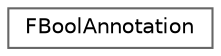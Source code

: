 digraph "Graphical Class Hierarchy"
{
 // INTERACTIVE_SVG=YES
 // LATEX_PDF_SIZE
  bgcolor="transparent";
  edge [fontname=Helvetica,fontsize=10,labelfontname=Helvetica,labelfontsize=10];
  node [fontname=Helvetica,fontsize=10,shape=box,height=0.2,width=0.4];
  rankdir="LR";
  Node0 [id="Node000000",label="FBoolAnnotation",height=0.2,width=0.4,color="grey40", fillcolor="white", style="filled",URL="$d8/da2/structFBoolAnnotation.html",tooltip=" "];
}
